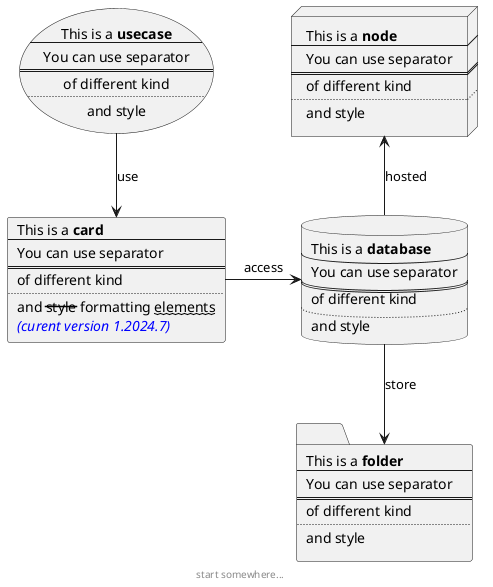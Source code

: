 @startuml surveyor

' autonumber

folder folder [
This is a <b>folder
----
You can use separator
====
of different kind
....
and style
]

node node [
This is a <b>node
----
You can use separator
====
of different kind
....
and style
]

database database [
This is a <b>database
----
You can use separator
====
of different kind
....
and style
]

usecase usecase [
This is a <b>usecase
----
You can use separator
====
of different kind
....
and style
]

card card [
This is a <b>card
----
You can use separator
====
of different kind
....
and --style-- formatting ~~elements~~
<i><color:blue>(curent version %version())</color></i>
]

usecase -d-> card : use
card -r-> database : access
database -d-> folder : store
database -u-> node : hosted

footer start somewhere...

@enduml